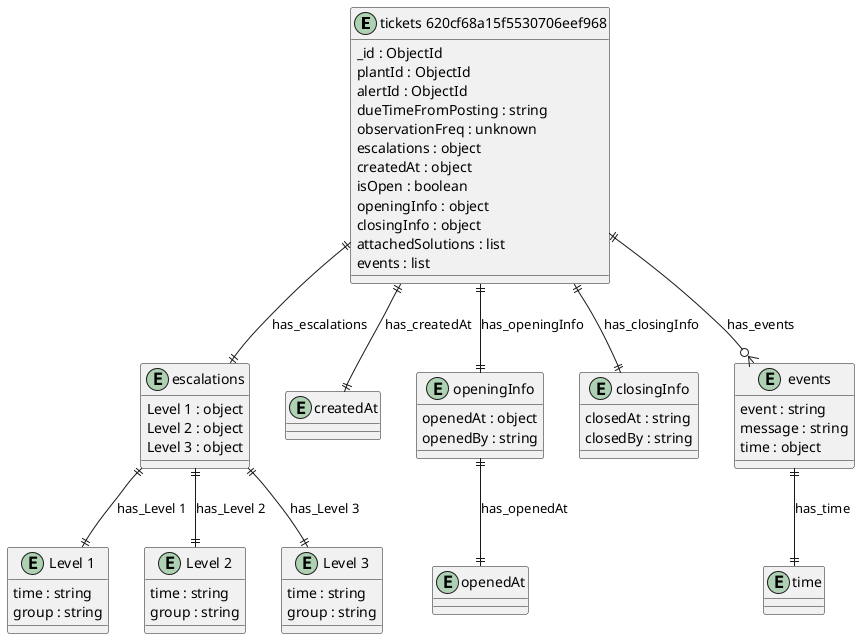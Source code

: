 @startuml tickets_620cf68a15f5530706eef968_Diagram

entity "tickets 620cf68a15f5530706eef968" as tickets_620cf68a15f5530706eef968 {
  _id : ObjectId
  plantId : ObjectId
  alertId : ObjectId
  dueTimeFromPosting : string
  observationFreq : unknown
  escalations : object
  createdAt : object
  isOpen : boolean
  openingInfo : object
  closingInfo : object
  attachedSolutions : list
  events : list
}

entity "escalations" as escalations {
  Level 1 : object
  Level 2 : object
  Level 3 : object
}

entity "Level 1" as Level_1 {
  time : string
  group : string
}

entity "Level 2" as Level_2 {
  time : string
  group : string
}

entity "Level 3" as Level_3 {
  time : string
  group : string
}

entity "createdAt" as createdAt {
}

entity "openingInfo" as openingInfo {
  openedAt : object
  openedBy : string
}

entity "openedAt" as openedAt {
}

entity "closingInfo" as closingInfo {
  closedAt : string
  closedBy : string
}

entity "events" as events {
  event : string
  message : string
  time : object
}

entity "time" as time {
}

' // Relationships
tickets_620cf68a15f5530706eef968 ||--|| escalations : has_escalations
escalations ||--|| Level_1 : has_Level 1
escalations ||--|| Level_2 : has_Level 2
escalations ||--|| Level_3 : has_Level 3
tickets_620cf68a15f5530706eef968 ||--|| createdAt : has_createdAt
tickets_620cf68a15f5530706eef968 ||--|| openingInfo : has_openingInfo
openingInfo ||--|| openedAt : has_openedAt
tickets_620cf68a15f5530706eef968 ||--|| closingInfo : has_closingInfo
tickets_620cf68a15f5530706eef968 ||--o{ events : has_events
events ||--|| time : has_time
@enduml
